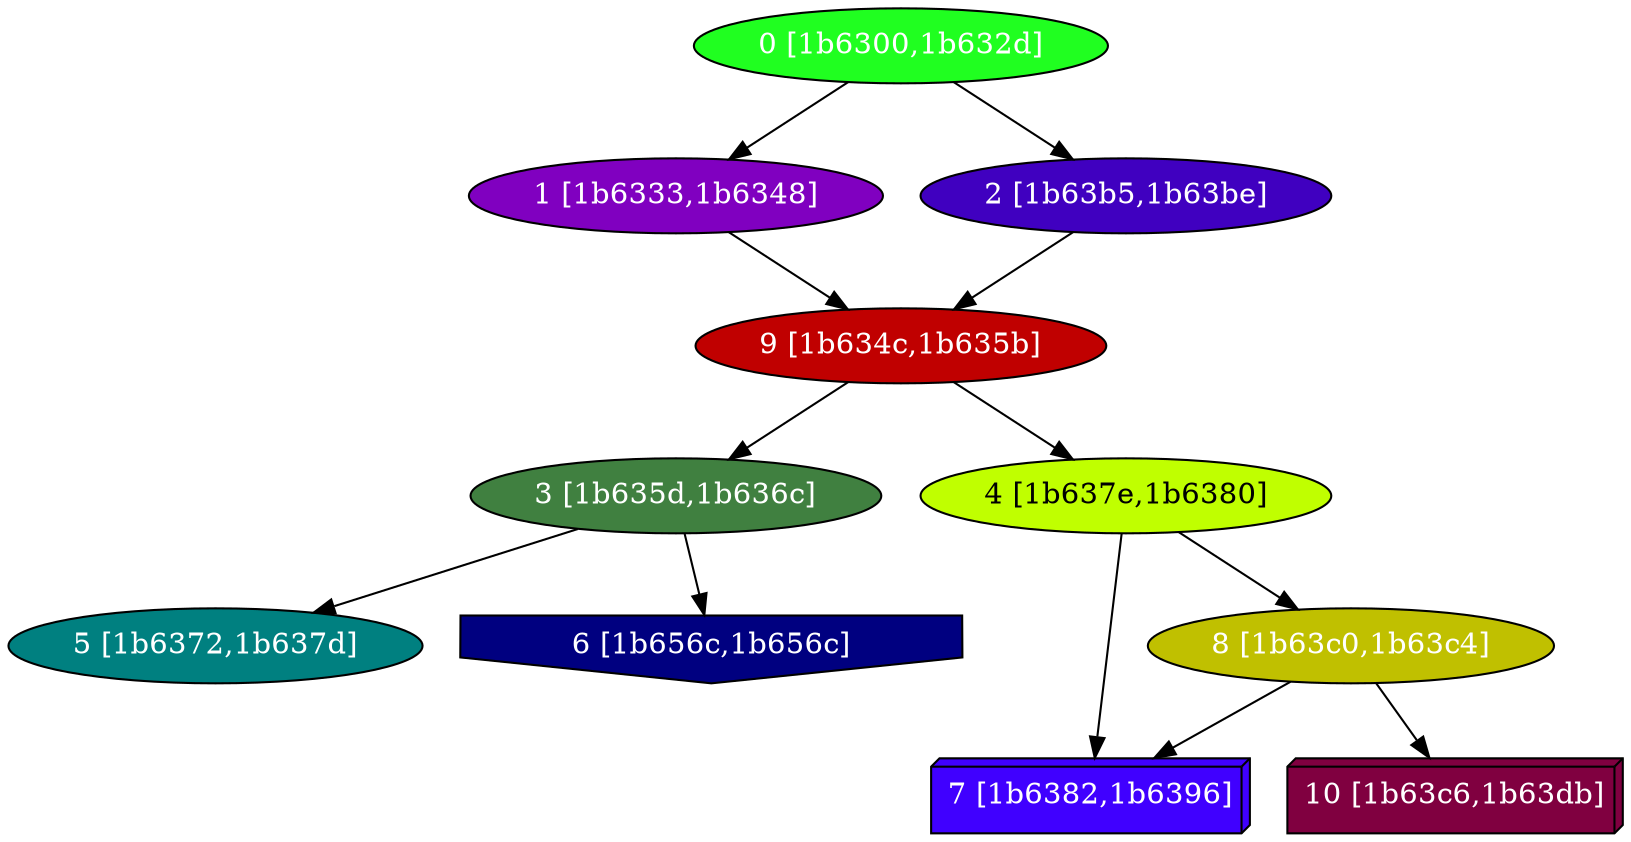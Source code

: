 diGraph libnss3{
	libnss3_0  [style=filled fillcolor="#20FF20" fontcolor="#ffffff" shape=oval label="0 [1b6300,1b632d]"]
	libnss3_1  [style=filled fillcolor="#8000C0" fontcolor="#ffffff" shape=oval label="1 [1b6333,1b6348]"]
	libnss3_2  [style=filled fillcolor="#4000C0" fontcolor="#ffffff" shape=oval label="2 [1b63b5,1b63be]"]
	libnss3_3  [style=filled fillcolor="#408040" fontcolor="#ffffff" shape=oval label="3 [1b635d,1b636c]"]
	libnss3_4  [style=filled fillcolor="#C0FF00" fontcolor="#000000" shape=oval label="4 [1b637e,1b6380]"]
	libnss3_5  [style=filled fillcolor="#008080" fontcolor="#ffffff" shape=oval label="5 [1b6372,1b637d]"]
	libnss3_6  [style=filled fillcolor="#000080" fontcolor="#ffffff" shape=invhouse label="6 [1b656c,1b656c]"]
	libnss3_7  [style=filled fillcolor="#4000FF" fontcolor="#ffffff" shape=box3d label="7 [1b6382,1b6396]"]
	libnss3_8  [style=filled fillcolor="#C0C000" fontcolor="#ffffff" shape=oval label="8 [1b63c0,1b63c4]"]
	libnss3_9  [style=filled fillcolor="#C00000" fontcolor="#ffffff" shape=oval label="9 [1b634c,1b635b]"]
	libnss3_a  [style=filled fillcolor="#800040" fontcolor="#ffffff" shape=box3d label="10 [1b63c6,1b63db]"]

	libnss3_0 -> libnss3_1
	libnss3_0 -> libnss3_2
	libnss3_1 -> libnss3_9
	libnss3_2 -> libnss3_9
	libnss3_3 -> libnss3_5
	libnss3_3 -> libnss3_6
	libnss3_4 -> libnss3_7
	libnss3_4 -> libnss3_8
	libnss3_8 -> libnss3_7
	libnss3_8 -> libnss3_a
	libnss3_9 -> libnss3_3
	libnss3_9 -> libnss3_4
}